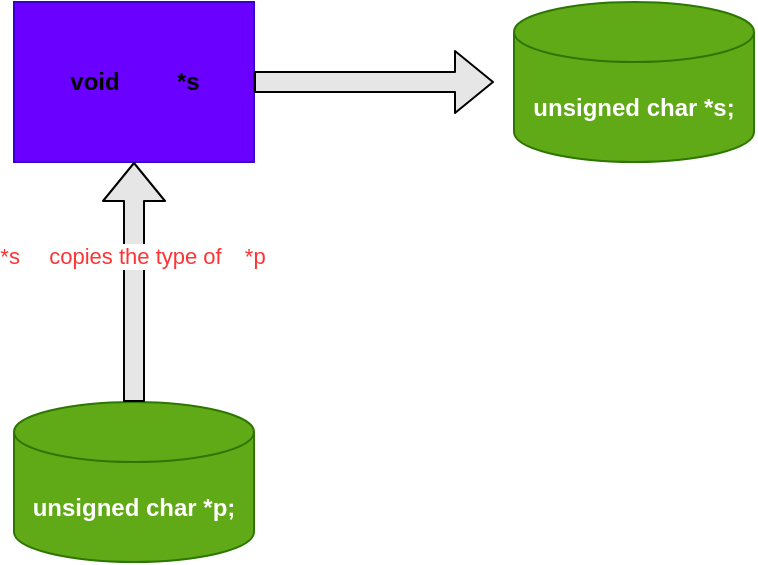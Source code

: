 <mxfile>
    <diagram id="uRTVsEWTSE7DBMKxj3CN" name="Page-1">
        <mxGraphModel dx="336" dy="596" grid="1" gridSize="10" guides="1" tooltips="1" connect="1" arrows="1" fold="1" page="1" pageScale="1" pageWidth="850" pageHeight="1100" math="0" shadow="0">
            <root>
                <mxCell id="0"/>
                <mxCell id="1" parent="0"/>
                <mxCell id="2" value="" style="childLayout=tableLayout;recursiveResize=0;shadow=0;fillColor=#6a00ff;strokeColor=#3700CC;fontColor=#ffffff;fontStyle=1" parent="1" vertex="1">
                    <mxGeometry x="80" y="120" width="120" height="80" as="geometry"/>
                </mxCell>
                <mxCell id="3" value="" style="shape=tableRow;horizontal=0;startSize=0;swimlaneHead=0;swimlaneBody=0;top=0;left=0;bottom=0;right=0;dropTarget=0;collapsible=0;recursiveResize=0;expand=0;fontStyle=0;fillColor=none;" parent="2" vertex="1">
                    <mxGeometry width="120" height="27" as="geometry"/>
                </mxCell>
                <mxCell id="4" value="" style="connectable=0;recursiveResize=0;strokeColor=none;fillColor=none;align=center;whiteSpace=wrap;html=1;" parent="3" vertex="1">
                    <mxGeometry width="41" height="27" as="geometry">
                        <mxRectangle width="41" height="27" as="alternateBounds"/>
                    </mxGeometry>
                </mxCell>
                <mxCell id="5" value="" style="connectable=0;recursiveResize=0;strokeColor=none;fillColor=none;align=center;whiteSpace=wrap;html=1;" parent="3" vertex="1">
                    <mxGeometry x="41" width="39" height="27" as="geometry">
                        <mxRectangle width="39" height="27" as="alternateBounds"/>
                    </mxGeometry>
                </mxCell>
                <mxCell id="6" value="" style="connectable=0;recursiveResize=0;strokeColor=none;fillColor=none;align=center;whiteSpace=wrap;html=1;" parent="3" vertex="1">
                    <mxGeometry x="80" width="40" height="27" as="geometry">
                        <mxRectangle width="40" height="27" as="alternateBounds"/>
                    </mxGeometry>
                </mxCell>
                <mxCell id="7" style="shape=tableRow;horizontal=0;startSize=0;swimlaneHead=0;swimlaneBody=0;top=0;left=0;bottom=0;right=0;dropTarget=0;collapsible=0;recursiveResize=0;expand=0;fontStyle=0;fillColor=none;" parent="2" vertex="1">
                    <mxGeometry y="27" width="120" height="26" as="geometry"/>
                </mxCell>
                <mxCell id="8" value="" style="connectable=0;recursiveResize=0;strokeColor=none;fillColor=none;align=center;whiteSpace=wrap;html=1;" parent="7" vertex="1">
                    <mxGeometry width="41" height="26" as="geometry">
                        <mxRectangle width="41" height="26" as="alternateBounds"/>
                    </mxGeometry>
                </mxCell>
                <mxCell id="9" value="&lt;b style=&quot;background-color: initial;&quot;&gt;void&lt;span style=&quot;white-space: pre;&quot;&gt;&#9;&lt;/span&gt;&lt;span style=&quot;white-space: pre;&quot;&gt;&#9;&lt;/span&gt;*s&lt;/b&gt;" style="connectable=0;recursiveResize=0;strokeColor=none;fillColor=none;align=center;whiteSpace=wrap;html=1;" parent="7" vertex="1">
                    <mxGeometry x="41" width="39" height="26" as="geometry">
                        <mxRectangle width="39" height="26" as="alternateBounds"/>
                    </mxGeometry>
                </mxCell>
                <mxCell id="10" value="" style="connectable=0;recursiveResize=0;strokeColor=none;fillColor=none;align=center;whiteSpace=wrap;html=1;" parent="7" vertex="1">
                    <mxGeometry x="80" width="40" height="26" as="geometry">
                        <mxRectangle width="40" height="26" as="alternateBounds"/>
                    </mxGeometry>
                </mxCell>
                <mxCell id="11" style="shape=tableRow;horizontal=0;startSize=0;swimlaneHead=0;swimlaneBody=0;top=0;left=0;bottom=0;right=0;dropTarget=0;collapsible=0;recursiveResize=0;expand=0;fontStyle=0;fillColor=none;" parent="2" vertex="1">
                    <mxGeometry y="53" width="120" height="27" as="geometry"/>
                </mxCell>
                <mxCell id="12" value="" style="connectable=0;recursiveResize=0;strokeColor=none;fillColor=none;align=center;whiteSpace=wrap;html=1;" parent="11" vertex="1">
                    <mxGeometry width="41" height="27" as="geometry">
                        <mxRectangle width="41" height="27" as="alternateBounds"/>
                    </mxGeometry>
                </mxCell>
                <mxCell id="13" value="" style="connectable=0;recursiveResize=0;strokeColor=none;fillColor=none;align=center;whiteSpace=wrap;html=1;" parent="11" vertex="1">
                    <mxGeometry x="41" width="39" height="27" as="geometry">
                        <mxRectangle width="39" height="27" as="alternateBounds"/>
                    </mxGeometry>
                </mxCell>
                <mxCell id="14" value="" style="connectable=0;recursiveResize=0;strokeColor=none;fillColor=none;align=center;whiteSpace=wrap;html=1;" parent="11" vertex="1">
                    <mxGeometry x="80" width="40" height="27" as="geometry">
                        <mxRectangle width="40" height="27" as="alternateBounds"/>
                    </mxGeometry>
                </mxCell>
                <mxCell id="29" value="&lt;b&gt;unsigned char *p;&lt;/b&gt;" style="shape=cylinder3;whiteSpace=wrap;html=1;boundedLbl=1;backgroundOutline=1;size=15;fillColor=#60a917;fontColor=#ffffff;strokeColor=#2D7600;" parent="1" vertex="1">
                    <mxGeometry x="80" y="320" width="120" height="80" as="geometry"/>
                </mxCell>
                <mxCell id="30" value="" style="shape=flexArrow;endArrow=classic;html=1;fillColor=#E6E6E6;exitX=0.5;exitY=0;exitDx=0;exitDy=0;exitPerimeter=0;entryX=0.5;entryY=1;entryDx=0;entryDy=0;" parent="1" source="29" edge="1" target="11">
                    <mxGeometry width="50" height="50" relative="1" as="geometry">
                        <mxPoint x="430" y="390" as="sourcePoint"/>
                        <mxPoint x="160" y="210" as="targetPoint"/>
                    </mxGeometry>
                </mxCell>
                <mxCell id="31" value="*s&lt;span style=&quot;white-space: pre;&quot;&gt;&#9;&lt;/span&gt;copies the type of&lt;span style=&quot;white-space: pre;&quot;&gt;&#9;&lt;/span&gt;*p&lt;br&gt;" style="edgeLabel;html=1;align=center;verticalAlign=middle;resizable=0;points=[];fontColor=#FF3333;labelBackgroundColor=#FFFFFF;" parent="30" vertex="1" connectable="0">
                    <mxGeometry x="0.216" y="1" relative="1" as="geometry">
                        <mxPoint as="offset"/>
                    </mxGeometry>
                </mxCell>
                <mxCell id="36" value="" style="shape=flexArrow;endArrow=classic;html=1;fontColor=#FF3333;fillColor=#E6E6E6;exitX=1;exitY=0.5;exitDx=0;exitDy=0;" parent="1" source="7" edge="1">
                    <mxGeometry width="50" height="50" relative="1" as="geometry">
                        <mxPoint x="430" y="390" as="sourcePoint"/>
                        <mxPoint x="320" y="160" as="targetPoint"/>
                    </mxGeometry>
                </mxCell>
                <mxCell id="37" value="&lt;b&gt;unsigned char *s;&lt;/b&gt;" style="shape=cylinder3;whiteSpace=wrap;html=1;boundedLbl=1;backgroundOutline=1;size=15;fillColor=#60a917;fontColor=#ffffff;strokeColor=#2D7600;" parent="1" vertex="1">
                    <mxGeometry x="330" y="120" width="120" height="80" as="geometry"/>
                </mxCell>
            </root>
        </mxGraphModel>
    </diagram>
</mxfile>